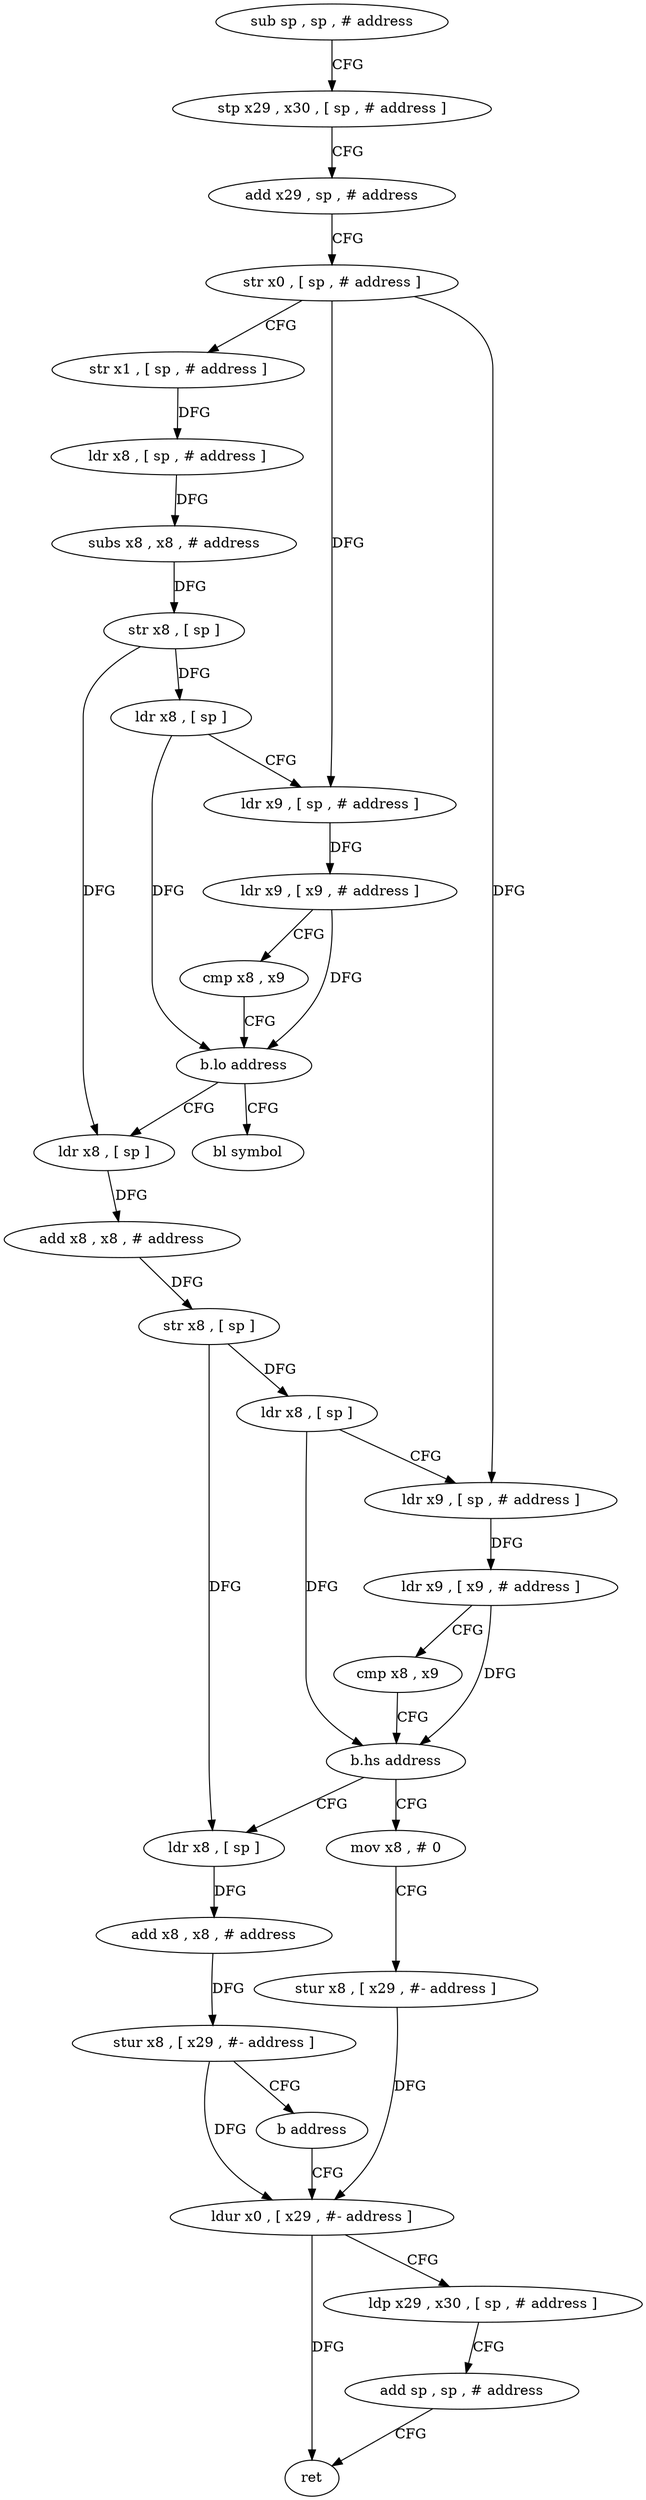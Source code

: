 digraph "func" {
"186288" [label = "sub sp , sp , # address" ]
"186292" [label = "stp x29 , x30 , [ sp , # address ]" ]
"186296" [label = "add x29 , sp , # address" ]
"186300" [label = "str x0 , [ sp , # address ]" ]
"186304" [label = "str x1 , [ sp , # address ]" ]
"186308" [label = "ldr x8 , [ sp , # address ]" ]
"186312" [label = "subs x8 , x8 , # address" ]
"186316" [label = "str x8 , [ sp ]" ]
"186320" [label = "ldr x8 , [ sp ]" ]
"186324" [label = "ldr x9 , [ sp , # address ]" ]
"186328" [label = "ldr x9 , [ x9 , # address ]" ]
"186332" [label = "cmp x8 , x9" ]
"186336" [label = "b.lo address" ]
"186344" [label = "ldr x8 , [ sp ]" ]
"186340" [label = "bl symbol" ]
"186348" [label = "add x8 , x8 , # address" ]
"186352" [label = "str x8 , [ sp ]" ]
"186356" [label = "ldr x8 , [ sp ]" ]
"186360" [label = "ldr x9 , [ sp , # address ]" ]
"186364" [label = "ldr x9 , [ x9 , # address ]" ]
"186368" [label = "cmp x8 , x9" ]
"186372" [label = "b.hs address" ]
"186392" [label = "mov x8 , # 0" ]
"186376" [label = "ldr x8 , [ sp ]" ]
"186396" [label = "stur x8 , [ x29 , #- address ]" ]
"186400" [label = "ldur x0 , [ x29 , #- address ]" ]
"186380" [label = "add x8 , x8 , # address" ]
"186384" [label = "stur x8 , [ x29 , #- address ]" ]
"186388" [label = "b address" ]
"186404" [label = "ldp x29 , x30 , [ sp , # address ]" ]
"186408" [label = "add sp , sp , # address" ]
"186412" [label = "ret" ]
"186288" -> "186292" [ label = "CFG" ]
"186292" -> "186296" [ label = "CFG" ]
"186296" -> "186300" [ label = "CFG" ]
"186300" -> "186304" [ label = "CFG" ]
"186300" -> "186324" [ label = "DFG" ]
"186300" -> "186360" [ label = "DFG" ]
"186304" -> "186308" [ label = "DFG" ]
"186308" -> "186312" [ label = "DFG" ]
"186312" -> "186316" [ label = "DFG" ]
"186316" -> "186320" [ label = "DFG" ]
"186316" -> "186344" [ label = "DFG" ]
"186320" -> "186324" [ label = "CFG" ]
"186320" -> "186336" [ label = "DFG" ]
"186324" -> "186328" [ label = "DFG" ]
"186328" -> "186332" [ label = "CFG" ]
"186328" -> "186336" [ label = "DFG" ]
"186332" -> "186336" [ label = "CFG" ]
"186336" -> "186344" [ label = "CFG" ]
"186336" -> "186340" [ label = "CFG" ]
"186344" -> "186348" [ label = "DFG" ]
"186348" -> "186352" [ label = "DFG" ]
"186352" -> "186356" [ label = "DFG" ]
"186352" -> "186376" [ label = "DFG" ]
"186356" -> "186360" [ label = "CFG" ]
"186356" -> "186372" [ label = "DFG" ]
"186360" -> "186364" [ label = "DFG" ]
"186364" -> "186368" [ label = "CFG" ]
"186364" -> "186372" [ label = "DFG" ]
"186368" -> "186372" [ label = "CFG" ]
"186372" -> "186392" [ label = "CFG" ]
"186372" -> "186376" [ label = "CFG" ]
"186392" -> "186396" [ label = "CFG" ]
"186376" -> "186380" [ label = "DFG" ]
"186396" -> "186400" [ label = "DFG" ]
"186400" -> "186404" [ label = "CFG" ]
"186400" -> "186412" [ label = "DFG" ]
"186380" -> "186384" [ label = "DFG" ]
"186384" -> "186388" [ label = "CFG" ]
"186384" -> "186400" [ label = "DFG" ]
"186388" -> "186400" [ label = "CFG" ]
"186404" -> "186408" [ label = "CFG" ]
"186408" -> "186412" [ label = "CFG" ]
}
